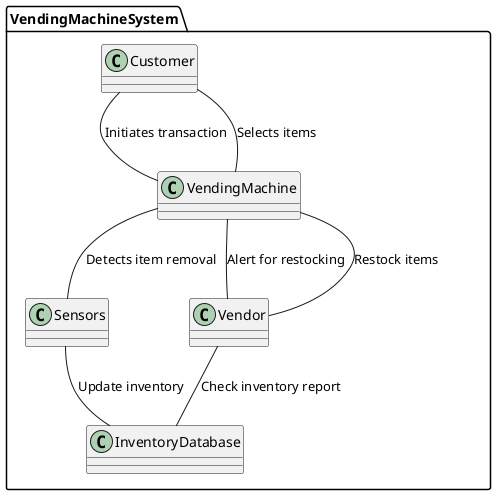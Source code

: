 @startuml vm
package VendingMachineSystem {
    class Customer
    class VendingMachine
    class Sensors
    class InventoryDatabase
    class Vendor
}

Customer -- VendingMachine : Initiates transaction
Customer -- VendingMachine : Selects items
VendingMachine -- Sensors : Detects item removal
Sensors -- InventoryDatabase : Update inventory
VendingMachine -- Vendor : Alert for restocking
Vendor -- InventoryDatabase : Check inventory report
Vendor -- VendingMachine : Restock items
@enduml